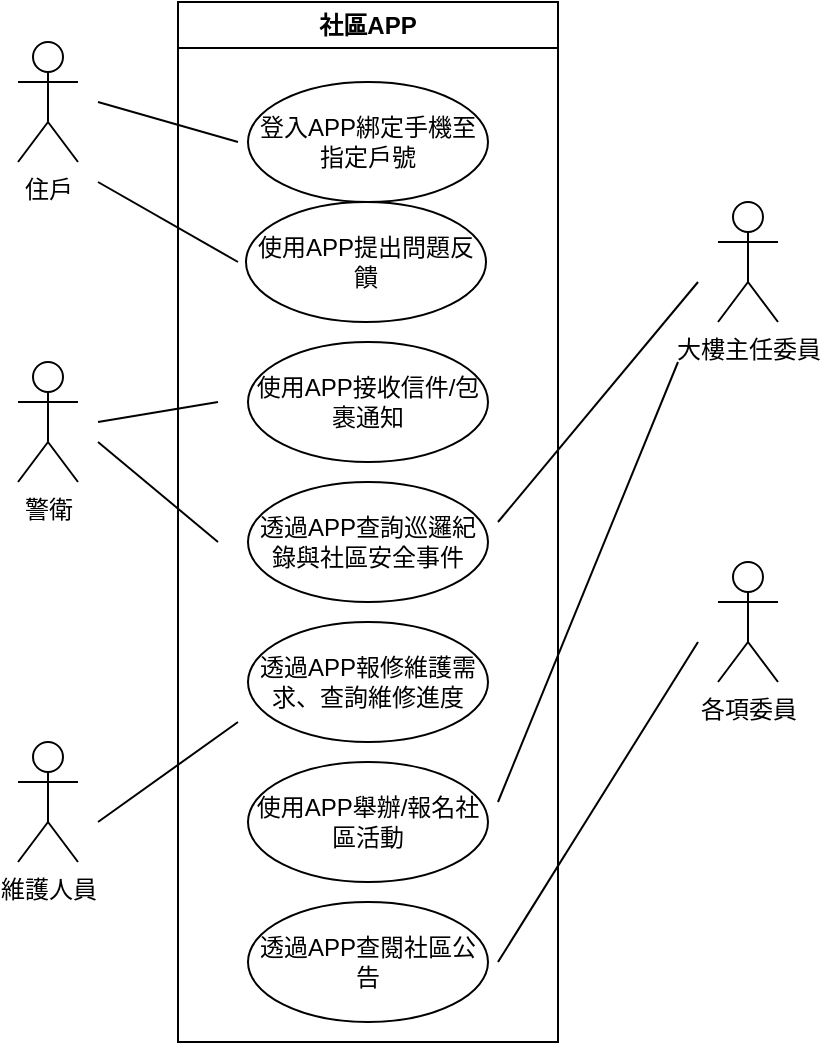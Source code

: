 <mxfile>
    <diagram id="WJJ7QUI27hMsc-FMEo2I" name="第1頁">
        <mxGraphModel dx="565" dy="563" grid="1" gridSize="10" guides="1" tooltips="1" connect="1" arrows="1" fold="1" page="1" pageScale="1" pageWidth="827" pageHeight="1169" math="0" shadow="0">
            <root>
                <mxCell id="0"/>
                <mxCell id="1" parent="0"/>
                <mxCell id="2" value="住戶" style="shape=umlActor;verticalLabelPosition=bottom;verticalAlign=top;html=1;outlineConnect=0;" vertex="1" parent="1">
                    <mxGeometry x="180" y="60" width="30" height="60" as="geometry"/>
                </mxCell>
                <mxCell id="3" value="社區APP" style="swimlane;whiteSpace=wrap;html=1;" vertex="1" parent="1">
                    <mxGeometry x="260" y="40" width="190" height="520" as="geometry"/>
                </mxCell>
                <mxCell id="4" value="使用APP接收信件/包裹通知" style="ellipse;whiteSpace=wrap;html=1;" vertex="1" parent="3">
                    <mxGeometry x="35" y="170" width="120" height="60" as="geometry"/>
                </mxCell>
                <mxCell id="11" value="登入APP綁定手機至指定戶號" style="ellipse;whiteSpace=wrap;html=1;" vertex="1" parent="3">
                    <mxGeometry x="35" y="40" width="120" height="60" as="geometry"/>
                </mxCell>
                <mxCell id="10" value="使用APP舉辦/報名社區活動" style="ellipse;whiteSpace=wrap;html=1;" vertex="1" parent="3">
                    <mxGeometry x="35" y="380" width="120" height="60" as="geometry"/>
                </mxCell>
                <mxCell id="9" value="透過APP報修維護需求、查詢維修進度" style="ellipse;whiteSpace=wrap;html=1;" vertex="1" parent="3">
                    <mxGeometry x="35" y="310" width="120" height="60" as="geometry"/>
                </mxCell>
                <mxCell id="8" value="透過APP查詢巡邏紀錄與社區安全事件" style="ellipse;whiteSpace=wrap;html=1;" vertex="1" parent="3">
                    <mxGeometry x="35" y="240" width="120" height="60" as="geometry"/>
                </mxCell>
                <mxCell id="7" value="使用APP提出問題反饋" style="ellipse;whiteSpace=wrap;html=1;" vertex="1" parent="3">
                    <mxGeometry x="34" y="100" width="120" height="60" as="geometry"/>
                </mxCell>
                <mxCell id="6" value="透過APP查閱社區公告" style="ellipse;whiteSpace=wrap;html=1;" vertex="1" parent="3">
                    <mxGeometry x="35" y="450" width="120" height="60" as="geometry"/>
                </mxCell>
                <mxCell id="13" value="警衛" style="shape=umlActor;verticalLabelPosition=bottom;verticalAlign=top;html=1;outlineConnect=0;" vertex="1" parent="1">
                    <mxGeometry x="180" y="220" width="30" height="60" as="geometry"/>
                </mxCell>
                <mxCell id="14" value="維護人員" style="shape=umlActor;verticalLabelPosition=bottom;verticalAlign=top;html=1;outlineConnect=0;" vertex="1" parent="1">
                    <mxGeometry x="180" y="410" width="30" height="60" as="geometry"/>
                </mxCell>
                <mxCell id="15" value="大樓主任委員" style="shape=umlActor;verticalLabelPosition=bottom;verticalAlign=top;html=1;outlineConnect=0;" vertex="1" parent="1">
                    <mxGeometry x="530" y="140" width="30" height="60" as="geometry"/>
                </mxCell>
                <mxCell id="16" value="各項委員" style="shape=umlActor;verticalLabelPosition=bottom;verticalAlign=top;html=1;outlineConnect=0;" vertex="1" parent="1">
                    <mxGeometry x="530" y="320" width="30" height="60" as="geometry"/>
                </mxCell>
                <mxCell id="17" value="" style="endArrow=none;html=1;" edge="1" parent="1">
                    <mxGeometry width="50" height="50" relative="1" as="geometry">
                        <mxPoint x="220" y="90" as="sourcePoint"/>
                        <mxPoint x="290" y="110" as="targetPoint"/>
                    </mxGeometry>
                </mxCell>
                <mxCell id="19" value="" style="endArrow=none;html=1;" edge="1" parent="1">
                    <mxGeometry width="50" height="50" relative="1" as="geometry">
                        <mxPoint x="220" y="130" as="sourcePoint"/>
                        <mxPoint x="290" y="170" as="targetPoint"/>
                    </mxGeometry>
                </mxCell>
                <mxCell id="22" value="" style="endArrow=none;html=1;" edge="1" parent="1">
                    <mxGeometry width="50" height="50" relative="1" as="geometry">
                        <mxPoint x="220" y="260" as="sourcePoint"/>
                        <mxPoint x="280" y="310" as="targetPoint"/>
                    </mxGeometry>
                </mxCell>
                <mxCell id="23" value="" style="endArrow=none;html=1;" edge="1" parent="1">
                    <mxGeometry width="50" height="50" relative="1" as="geometry">
                        <mxPoint x="220" y="250" as="sourcePoint"/>
                        <mxPoint x="280" y="240" as="targetPoint"/>
                    </mxGeometry>
                </mxCell>
                <mxCell id="24" value="" style="endArrow=none;html=1;" edge="1" parent="1">
                    <mxGeometry width="50" height="50" relative="1" as="geometry">
                        <mxPoint x="220" y="450" as="sourcePoint"/>
                        <mxPoint x="290" y="400" as="targetPoint"/>
                    </mxGeometry>
                </mxCell>
                <mxCell id="26" value="" style="endArrow=none;html=1;" edge="1" parent="1">
                    <mxGeometry width="50" height="50" relative="1" as="geometry">
                        <mxPoint x="520" y="180" as="sourcePoint"/>
                        <mxPoint x="420" y="300" as="targetPoint"/>
                    </mxGeometry>
                </mxCell>
                <mxCell id="27" value="" style="endArrow=none;html=1;" edge="1" parent="1">
                    <mxGeometry width="50" height="50" relative="1" as="geometry">
                        <mxPoint x="520" y="360" as="sourcePoint"/>
                        <mxPoint x="420" y="520" as="targetPoint"/>
                    </mxGeometry>
                </mxCell>
                <mxCell id="28" value="" style="endArrow=none;html=1;" edge="1" parent="1">
                    <mxGeometry width="50" height="50" relative="1" as="geometry">
                        <mxPoint x="510" y="220" as="sourcePoint"/>
                        <mxPoint x="420" y="440" as="targetPoint"/>
                    </mxGeometry>
                </mxCell>
            </root>
        </mxGraphModel>
    </diagram>
</mxfile>